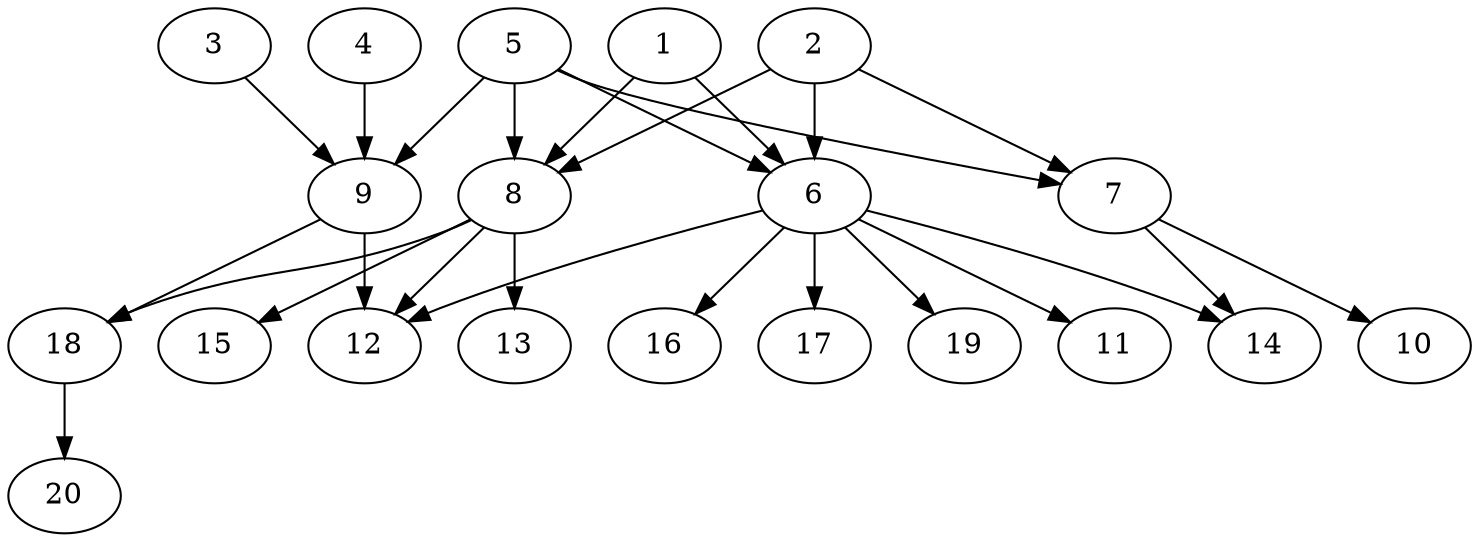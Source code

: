 // DAG automatically generated by daggen at Tue Jul 23 14:25:45 2019
// ./daggen --dot -n 20 --ccr 0.4 --fat 0.7 --regular 0.5 --density 0.6 --mindata 5242880 --maxdata 52428800 
digraph G {
  1 [size="85696000", alpha="0.03", expect_size="34278400"] 
  1 -> 6 [size ="34278400"]
  1 -> 8 [size ="34278400"]
  2 [size="107136000", alpha="0.04", expect_size="42854400"] 
  2 -> 6 [size ="42854400"]
  2 -> 7 [size ="42854400"]
  2 -> 8 [size ="42854400"]
  3 [size="68700160", alpha="0.01", expect_size="27480064"] 
  3 -> 9 [size ="27480064"]
  4 [size="88581120", alpha="0.14", expect_size="35432448"] 
  4 -> 9 [size ="35432448"]
  5 [size="18856960", alpha="0.02", expect_size="7542784"] 
  5 -> 6 [size ="7542784"]
  5 -> 7 [size ="7542784"]
  5 -> 8 [size ="7542784"]
  5 -> 9 [size ="7542784"]
  6 [size="32407040", alpha="0.07", expect_size="12962816"] 
  6 -> 11 [size ="12962816"]
  6 -> 12 [size ="12962816"]
  6 -> 14 [size ="12962816"]
  6 -> 16 [size ="12962816"]
  6 -> 17 [size ="12962816"]
  6 -> 19 [size ="12962816"]
  7 [size="114677760", alpha="0.13", expect_size="45871104"] 
  7 -> 10 [size ="45871104"]
  7 -> 14 [size ="45871104"]
  8 [size="16025600", alpha="0.16", expect_size="6410240"] 
  8 -> 12 [size ="6410240"]
  8 -> 13 [size ="6410240"]
  8 -> 15 [size ="6410240"]
  8 -> 18 [size ="6410240"]
  9 [size="35072000", alpha="0.19", expect_size="14028800"] 
  9 -> 12 [size ="14028800"]
  9 -> 18 [size ="14028800"]
  10 [size="51013120", alpha="0.16", expect_size="20405248"] 
  11 [size="112568320", alpha="0.08", expect_size="45027328"] 
  12 [size="13588480", alpha="0.12", expect_size="5435392"] 
  13 [size="39582720", alpha="0.16", expect_size="15833088"] 
  14 [size="46773760", alpha="0.19", expect_size="18709504"] 
  15 [size="127582720", alpha="0.08", expect_size="51033088"] 
  16 [size="19975680", alpha="0.02", expect_size="7990272"] 
  17 [size="63736320", alpha="0.08", expect_size="25494528"] 
  18 [size="23454720", alpha="0.08", expect_size="9381888"] 
  18 -> 20 [size ="9381888"]
  19 [size="119170560", alpha="0.04", expect_size="47668224"] 
  20 [size="114106880", alpha="0.01", expect_size="45642752"] 
}
